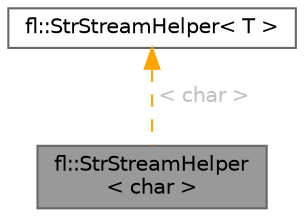 digraph "fl::StrStreamHelper&lt; char &gt;"
{
 // LATEX_PDF_SIZE
  bgcolor="transparent";
  edge [fontname=Helvetica,fontsize=10,labelfontname=Helvetica,labelfontsize=10];
  node [fontname=Helvetica,fontsize=10,shape=box,height=0.2,width=0.4];
  Node1 [id="Node000001",label="fl::StrStreamHelper\l\< char \>",height=0.2,width=0.4,color="gray40", fillcolor="grey60", style="filled", fontcolor="black",tooltip=" "];
  Node2 -> Node1 [id="edge1_Node000001_Node000002",dir="back",color="orange",style="dashed",tooltip=" ",label=" \< char \>",fontcolor="grey" ];
  Node2 [id="Node000002",label="fl::StrStreamHelper\< T \>",height=0.2,width=0.4,color="gray40", fillcolor="white", style="filled",URL="$d0/d18/structfl_1_1_str_stream_helper.html",tooltip=" "];
}
